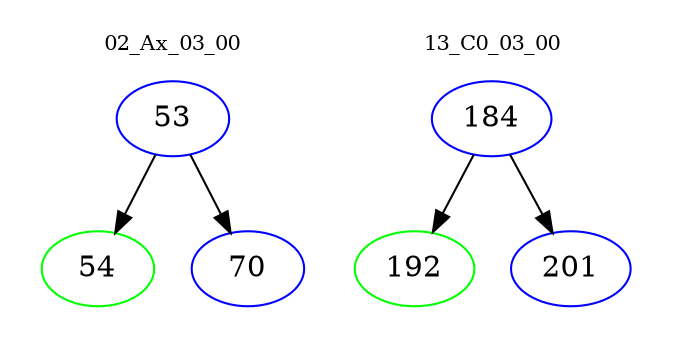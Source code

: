 digraph{
subgraph cluster_0 {
color = white
label = "02_Ax_03_00";
fontsize=10;
T0_53 [label="53", color="blue"]
T0_53 -> T0_54 [color="black"]
T0_54 [label="54", color="green"]
T0_53 -> T0_70 [color="black"]
T0_70 [label="70", color="blue"]
}
subgraph cluster_1 {
color = white
label = "13_C0_03_00";
fontsize=10;
T1_184 [label="184", color="blue"]
T1_184 -> T1_192 [color="black"]
T1_192 [label="192", color="green"]
T1_184 -> T1_201 [color="black"]
T1_201 [label="201", color="blue"]
}
}
